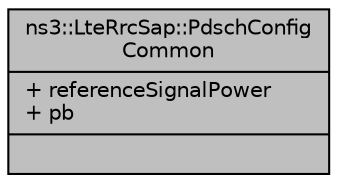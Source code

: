digraph "ns3::LteRrcSap::PdschConfigCommon"
{
  edge [fontname="Helvetica",fontsize="10",labelfontname="Helvetica",labelfontsize="10"];
  node [fontname="Helvetica",fontsize="10",shape=record];
  Node1 [label="{ns3::LteRrcSap::PdschConfig\lCommon\n|+ referenceSignalPower\l+ pb\l|}",height=0.2,width=0.4,color="black", fillcolor="grey75", style="filled", fontcolor="black"];
}
